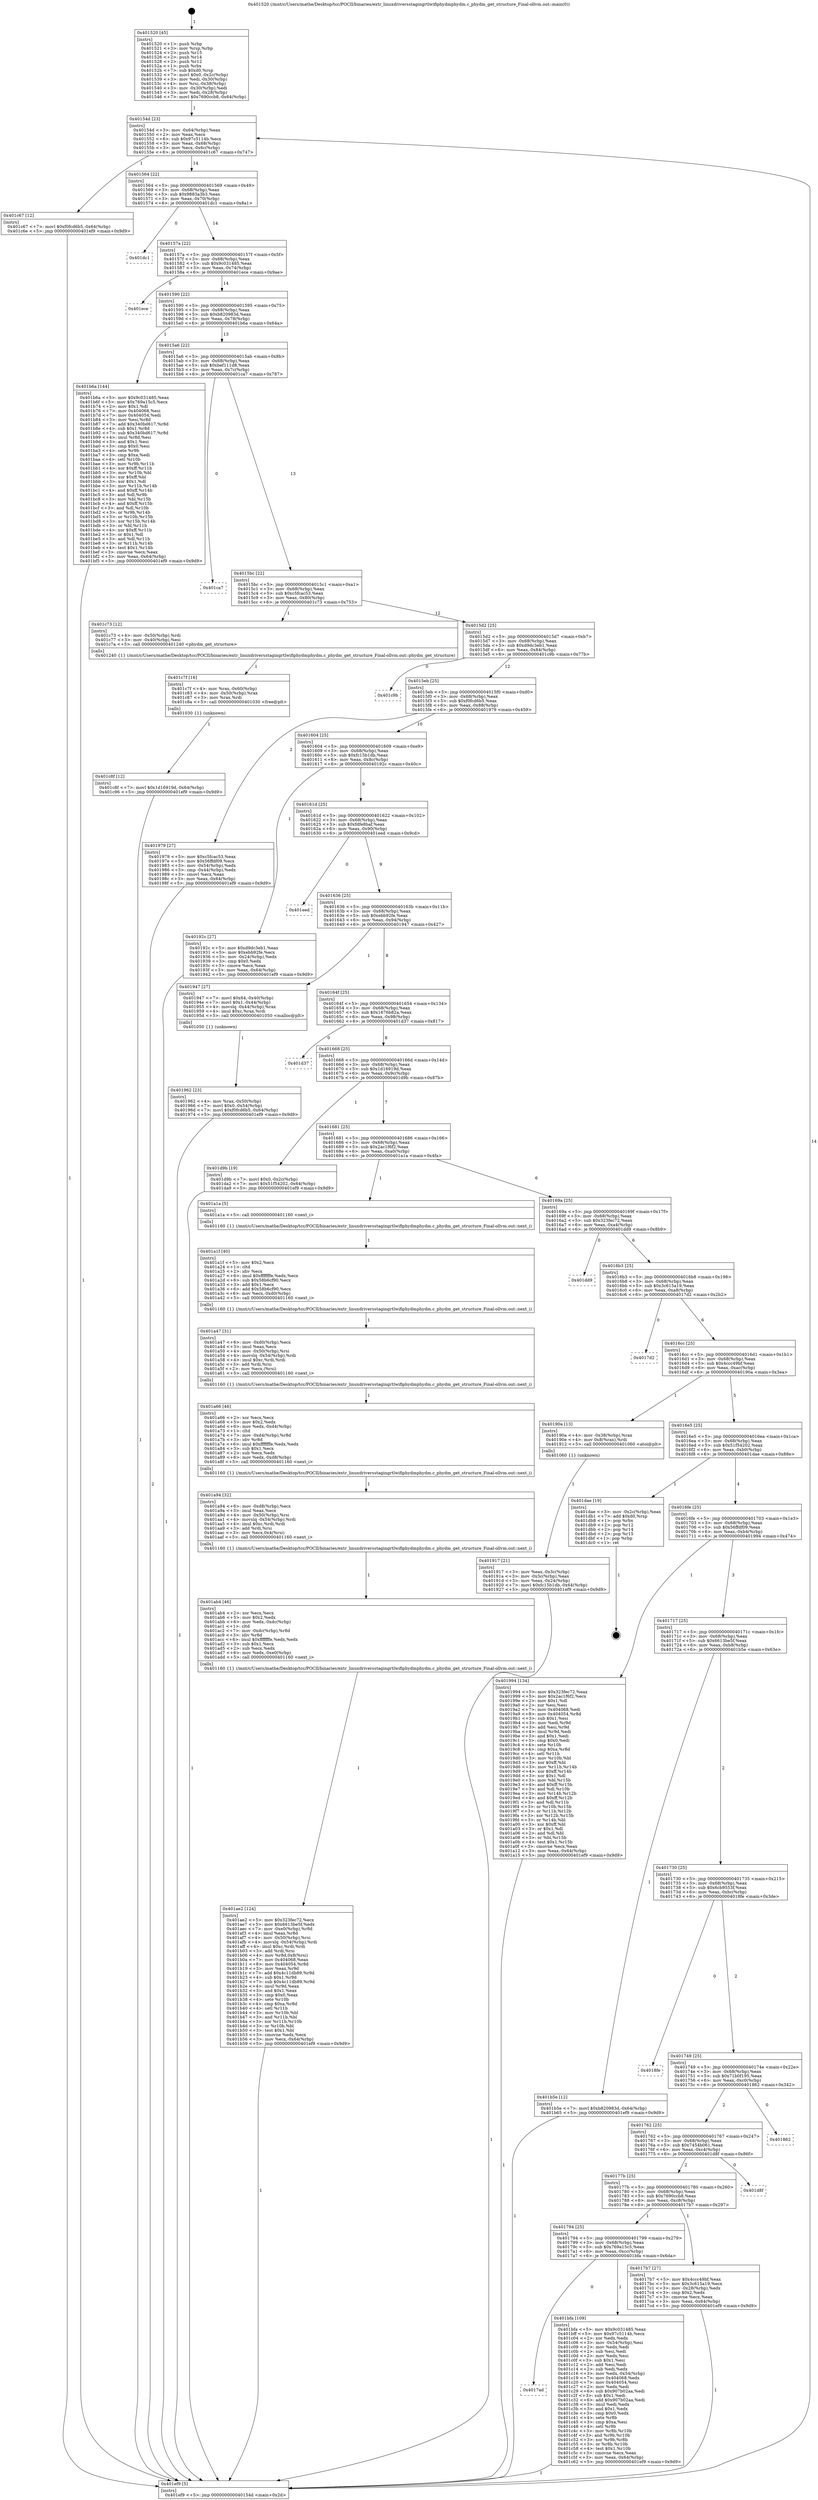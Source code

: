 digraph "0x401520" {
  label = "0x401520 (/mnt/c/Users/mathe/Desktop/tcc/POCII/binaries/extr_linuxdriversstagingrtlwifiphydmphydm.c_phydm_get_structure_Final-ollvm.out::main(0))"
  labelloc = "t"
  node[shape=record]

  Entry [label="",width=0.3,height=0.3,shape=circle,fillcolor=black,style=filled]
  "0x40154d" [label="{
     0x40154d [23]\l
     | [instrs]\l
     &nbsp;&nbsp;0x40154d \<+3\>: mov -0x64(%rbp),%eax\l
     &nbsp;&nbsp;0x401550 \<+2\>: mov %eax,%ecx\l
     &nbsp;&nbsp;0x401552 \<+6\>: sub $0x97c5114b,%ecx\l
     &nbsp;&nbsp;0x401558 \<+3\>: mov %eax,-0x68(%rbp)\l
     &nbsp;&nbsp;0x40155b \<+3\>: mov %ecx,-0x6c(%rbp)\l
     &nbsp;&nbsp;0x40155e \<+6\>: je 0000000000401c67 \<main+0x747\>\l
  }"]
  "0x401c67" [label="{
     0x401c67 [12]\l
     | [instrs]\l
     &nbsp;&nbsp;0x401c67 \<+7\>: movl $0xf0fcd6b5,-0x64(%rbp)\l
     &nbsp;&nbsp;0x401c6e \<+5\>: jmp 0000000000401ef9 \<main+0x9d9\>\l
  }"]
  "0x401564" [label="{
     0x401564 [22]\l
     | [instrs]\l
     &nbsp;&nbsp;0x401564 \<+5\>: jmp 0000000000401569 \<main+0x49\>\l
     &nbsp;&nbsp;0x401569 \<+3\>: mov -0x68(%rbp),%eax\l
     &nbsp;&nbsp;0x40156c \<+5\>: sub $0x9883a3b3,%eax\l
     &nbsp;&nbsp;0x401571 \<+3\>: mov %eax,-0x70(%rbp)\l
     &nbsp;&nbsp;0x401574 \<+6\>: je 0000000000401dc1 \<main+0x8a1\>\l
  }"]
  Exit [label="",width=0.3,height=0.3,shape=circle,fillcolor=black,style=filled,peripheries=2]
  "0x401dc1" [label="{
     0x401dc1\l
  }", style=dashed]
  "0x40157a" [label="{
     0x40157a [22]\l
     | [instrs]\l
     &nbsp;&nbsp;0x40157a \<+5\>: jmp 000000000040157f \<main+0x5f\>\l
     &nbsp;&nbsp;0x40157f \<+3\>: mov -0x68(%rbp),%eax\l
     &nbsp;&nbsp;0x401582 \<+5\>: sub $0x9c031485,%eax\l
     &nbsp;&nbsp;0x401587 \<+3\>: mov %eax,-0x74(%rbp)\l
     &nbsp;&nbsp;0x40158a \<+6\>: je 0000000000401ece \<main+0x9ae\>\l
  }"]
  "0x401c8f" [label="{
     0x401c8f [12]\l
     | [instrs]\l
     &nbsp;&nbsp;0x401c8f \<+7\>: movl $0x1d16919d,-0x64(%rbp)\l
     &nbsp;&nbsp;0x401c96 \<+5\>: jmp 0000000000401ef9 \<main+0x9d9\>\l
  }"]
  "0x401ece" [label="{
     0x401ece\l
  }", style=dashed]
  "0x401590" [label="{
     0x401590 [22]\l
     | [instrs]\l
     &nbsp;&nbsp;0x401590 \<+5\>: jmp 0000000000401595 \<main+0x75\>\l
     &nbsp;&nbsp;0x401595 \<+3\>: mov -0x68(%rbp),%eax\l
     &nbsp;&nbsp;0x401598 \<+5\>: sub $0xb820983d,%eax\l
     &nbsp;&nbsp;0x40159d \<+3\>: mov %eax,-0x78(%rbp)\l
     &nbsp;&nbsp;0x4015a0 \<+6\>: je 0000000000401b6a \<main+0x64a\>\l
  }"]
  "0x401c7f" [label="{
     0x401c7f [16]\l
     | [instrs]\l
     &nbsp;&nbsp;0x401c7f \<+4\>: mov %rax,-0x60(%rbp)\l
     &nbsp;&nbsp;0x401c83 \<+4\>: mov -0x50(%rbp),%rax\l
     &nbsp;&nbsp;0x401c87 \<+3\>: mov %rax,%rdi\l
     &nbsp;&nbsp;0x401c8a \<+5\>: call 0000000000401030 \<free@plt\>\l
     | [calls]\l
     &nbsp;&nbsp;0x401030 \{1\} (unknown)\l
  }"]
  "0x401b6a" [label="{
     0x401b6a [144]\l
     | [instrs]\l
     &nbsp;&nbsp;0x401b6a \<+5\>: mov $0x9c031485,%eax\l
     &nbsp;&nbsp;0x401b6f \<+5\>: mov $0x769a15c5,%ecx\l
     &nbsp;&nbsp;0x401b74 \<+2\>: mov $0x1,%dl\l
     &nbsp;&nbsp;0x401b76 \<+7\>: mov 0x404068,%esi\l
     &nbsp;&nbsp;0x401b7d \<+7\>: mov 0x404054,%edi\l
     &nbsp;&nbsp;0x401b84 \<+3\>: mov %esi,%r8d\l
     &nbsp;&nbsp;0x401b87 \<+7\>: add $0x340bd617,%r8d\l
     &nbsp;&nbsp;0x401b8e \<+4\>: sub $0x1,%r8d\l
     &nbsp;&nbsp;0x401b92 \<+7\>: sub $0x340bd617,%r8d\l
     &nbsp;&nbsp;0x401b99 \<+4\>: imul %r8d,%esi\l
     &nbsp;&nbsp;0x401b9d \<+3\>: and $0x1,%esi\l
     &nbsp;&nbsp;0x401ba0 \<+3\>: cmp $0x0,%esi\l
     &nbsp;&nbsp;0x401ba3 \<+4\>: sete %r9b\l
     &nbsp;&nbsp;0x401ba7 \<+3\>: cmp $0xa,%edi\l
     &nbsp;&nbsp;0x401baa \<+4\>: setl %r10b\l
     &nbsp;&nbsp;0x401bae \<+3\>: mov %r9b,%r11b\l
     &nbsp;&nbsp;0x401bb1 \<+4\>: xor $0xff,%r11b\l
     &nbsp;&nbsp;0x401bb5 \<+3\>: mov %r10b,%bl\l
     &nbsp;&nbsp;0x401bb8 \<+3\>: xor $0xff,%bl\l
     &nbsp;&nbsp;0x401bbb \<+3\>: xor $0x1,%dl\l
     &nbsp;&nbsp;0x401bbe \<+3\>: mov %r11b,%r14b\l
     &nbsp;&nbsp;0x401bc1 \<+4\>: and $0xff,%r14b\l
     &nbsp;&nbsp;0x401bc5 \<+3\>: and %dl,%r9b\l
     &nbsp;&nbsp;0x401bc8 \<+3\>: mov %bl,%r15b\l
     &nbsp;&nbsp;0x401bcb \<+4\>: and $0xff,%r15b\l
     &nbsp;&nbsp;0x401bcf \<+3\>: and %dl,%r10b\l
     &nbsp;&nbsp;0x401bd2 \<+3\>: or %r9b,%r14b\l
     &nbsp;&nbsp;0x401bd5 \<+3\>: or %r10b,%r15b\l
     &nbsp;&nbsp;0x401bd8 \<+3\>: xor %r15b,%r14b\l
     &nbsp;&nbsp;0x401bdb \<+3\>: or %bl,%r11b\l
     &nbsp;&nbsp;0x401bde \<+4\>: xor $0xff,%r11b\l
     &nbsp;&nbsp;0x401be2 \<+3\>: or $0x1,%dl\l
     &nbsp;&nbsp;0x401be5 \<+3\>: and %dl,%r11b\l
     &nbsp;&nbsp;0x401be8 \<+3\>: or %r11b,%r14b\l
     &nbsp;&nbsp;0x401beb \<+4\>: test $0x1,%r14b\l
     &nbsp;&nbsp;0x401bef \<+3\>: cmovne %ecx,%eax\l
     &nbsp;&nbsp;0x401bf2 \<+3\>: mov %eax,-0x64(%rbp)\l
     &nbsp;&nbsp;0x401bf5 \<+5\>: jmp 0000000000401ef9 \<main+0x9d9\>\l
  }"]
  "0x4015a6" [label="{
     0x4015a6 [22]\l
     | [instrs]\l
     &nbsp;&nbsp;0x4015a6 \<+5\>: jmp 00000000004015ab \<main+0x8b\>\l
     &nbsp;&nbsp;0x4015ab \<+3\>: mov -0x68(%rbp),%eax\l
     &nbsp;&nbsp;0x4015ae \<+5\>: sub $0xbef111d8,%eax\l
     &nbsp;&nbsp;0x4015b3 \<+3\>: mov %eax,-0x7c(%rbp)\l
     &nbsp;&nbsp;0x4015b6 \<+6\>: je 0000000000401ca7 \<main+0x787\>\l
  }"]
  "0x4017ad" [label="{
     0x4017ad\l
  }", style=dashed]
  "0x401ca7" [label="{
     0x401ca7\l
  }", style=dashed]
  "0x4015bc" [label="{
     0x4015bc [22]\l
     | [instrs]\l
     &nbsp;&nbsp;0x4015bc \<+5\>: jmp 00000000004015c1 \<main+0xa1\>\l
     &nbsp;&nbsp;0x4015c1 \<+3\>: mov -0x68(%rbp),%eax\l
     &nbsp;&nbsp;0x4015c4 \<+5\>: sub $0xc5fcac53,%eax\l
     &nbsp;&nbsp;0x4015c9 \<+3\>: mov %eax,-0x80(%rbp)\l
     &nbsp;&nbsp;0x4015cc \<+6\>: je 0000000000401c73 \<main+0x753\>\l
  }"]
  "0x401bfa" [label="{
     0x401bfa [109]\l
     | [instrs]\l
     &nbsp;&nbsp;0x401bfa \<+5\>: mov $0x9c031485,%eax\l
     &nbsp;&nbsp;0x401bff \<+5\>: mov $0x97c5114b,%ecx\l
     &nbsp;&nbsp;0x401c04 \<+2\>: xor %edx,%edx\l
     &nbsp;&nbsp;0x401c06 \<+3\>: mov -0x54(%rbp),%esi\l
     &nbsp;&nbsp;0x401c09 \<+2\>: mov %edx,%edi\l
     &nbsp;&nbsp;0x401c0b \<+2\>: sub %esi,%edi\l
     &nbsp;&nbsp;0x401c0d \<+2\>: mov %edx,%esi\l
     &nbsp;&nbsp;0x401c0f \<+3\>: sub $0x1,%esi\l
     &nbsp;&nbsp;0x401c12 \<+2\>: add %esi,%edi\l
     &nbsp;&nbsp;0x401c14 \<+2\>: sub %edi,%edx\l
     &nbsp;&nbsp;0x401c16 \<+3\>: mov %edx,-0x54(%rbp)\l
     &nbsp;&nbsp;0x401c19 \<+7\>: mov 0x404068,%edx\l
     &nbsp;&nbsp;0x401c20 \<+7\>: mov 0x404054,%esi\l
     &nbsp;&nbsp;0x401c27 \<+2\>: mov %edx,%edi\l
     &nbsp;&nbsp;0x401c29 \<+6\>: sub $0x907b02aa,%edi\l
     &nbsp;&nbsp;0x401c2f \<+3\>: sub $0x1,%edi\l
     &nbsp;&nbsp;0x401c32 \<+6\>: add $0x907b02aa,%edi\l
     &nbsp;&nbsp;0x401c38 \<+3\>: imul %edi,%edx\l
     &nbsp;&nbsp;0x401c3b \<+3\>: and $0x1,%edx\l
     &nbsp;&nbsp;0x401c3e \<+3\>: cmp $0x0,%edx\l
     &nbsp;&nbsp;0x401c41 \<+4\>: sete %r8b\l
     &nbsp;&nbsp;0x401c45 \<+3\>: cmp $0xa,%esi\l
     &nbsp;&nbsp;0x401c48 \<+4\>: setl %r9b\l
     &nbsp;&nbsp;0x401c4c \<+3\>: mov %r8b,%r10b\l
     &nbsp;&nbsp;0x401c4f \<+3\>: and %r9b,%r10b\l
     &nbsp;&nbsp;0x401c52 \<+3\>: xor %r9b,%r8b\l
     &nbsp;&nbsp;0x401c55 \<+3\>: or %r8b,%r10b\l
     &nbsp;&nbsp;0x401c58 \<+4\>: test $0x1,%r10b\l
     &nbsp;&nbsp;0x401c5c \<+3\>: cmovne %ecx,%eax\l
     &nbsp;&nbsp;0x401c5f \<+3\>: mov %eax,-0x64(%rbp)\l
     &nbsp;&nbsp;0x401c62 \<+5\>: jmp 0000000000401ef9 \<main+0x9d9\>\l
  }"]
  "0x401c73" [label="{
     0x401c73 [12]\l
     | [instrs]\l
     &nbsp;&nbsp;0x401c73 \<+4\>: mov -0x50(%rbp),%rdi\l
     &nbsp;&nbsp;0x401c77 \<+3\>: mov -0x40(%rbp),%esi\l
     &nbsp;&nbsp;0x401c7a \<+5\>: call 0000000000401240 \<phydm_get_structure\>\l
     | [calls]\l
     &nbsp;&nbsp;0x401240 \{1\} (/mnt/c/Users/mathe/Desktop/tcc/POCII/binaries/extr_linuxdriversstagingrtlwifiphydmphydm.c_phydm_get_structure_Final-ollvm.out::phydm_get_structure)\l
  }"]
  "0x4015d2" [label="{
     0x4015d2 [25]\l
     | [instrs]\l
     &nbsp;&nbsp;0x4015d2 \<+5\>: jmp 00000000004015d7 \<main+0xb7\>\l
     &nbsp;&nbsp;0x4015d7 \<+3\>: mov -0x68(%rbp),%eax\l
     &nbsp;&nbsp;0x4015da \<+5\>: sub $0xd9dc3eb1,%eax\l
     &nbsp;&nbsp;0x4015df \<+6\>: mov %eax,-0x84(%rbp)\l
     &nbsp;&nbsp;0x4015e5 \<+6\>: je 0000000000401c9b \<main+0x77b\>\l
  }"]
  "0x401ae2" [label="{
     0x401ae2 [124]\l
     | [instrs]\l
     &nbsp;&nbsp;0x401ae2 \<+5\>: mov $0x323fec72,%ecx\l
     &nbsp;&nbsp;0x401ae7 \<+5\>: mov $0x6613be5f,%edx\l
     &nbsp;&nbsp;0x401aec \<+7\>: mov -0xe0(%rbp),%r8d\l
     &nbsp;&nbsp;0x401af3 \<+4\>: imul %eax,%r8d\l
     &nbsp;&nbsp;0x401af7 \<+4\>: mov -0x50(%rbp),%rsi\l
     &nbsp;&nbsp;0x401afb \<+4\>: movslq -0x54(%rbp),%rdi\l
     &nbsp;&nbsp;0x401aff \<+4\>: imul $0xc,%rdi,%rdi\l
     &nbsp;&nbsp;0x401b03 \<+3\>: add %rdi,%rsi\l
     &nbsp;&nbsp;0x401b06 \<+4\>: mov %r8d,0x8(%rsi)\l
     &nbsp;&nbsp;0x401b0a \<+7\>: mov 0x404068,%eax\l
     &nbsp;&nbsp;0x401b11 \<+8\>: mov 0x404054,%r8d\l
     &nbsp;&nbsp;0x401b19 \<+3\>: mov %eax,%r9d\l
     &nbsp;&nbsp;0x401b1c \<+7\>: add $0x4c11db89,%r9d\l
     &nbsp;&nbsp;0x401b23 \<+4\>: sub $0x1,%r9d\l
     &nbsp;&nbsp;0x401b27 \<+7\>: sub $0x4c11db89,%r9d\l
     &nbsp;&nbsp;0x401b2e \<+4\>: imul %r9d,%eax\l
     &nbsp;&nbsp;0x401b32 \<+3\>: and $0x1,%eax\l
     &nbsp;&nbsp;0x401b35 \<+3\>: cmp $0x0,%eax\l
     &nbsp;&nbsp;0x401b38 \<+4\>: sete %r10b\l
     &nbsp;&nbsp;0x401b3c \<+4\>: cmp $0xa,%r8d\l
     &nbsp;&nbsp;0x401b40 \<+4\>: setl %r11b\l
     &nbsp;&nbsp;0x401b44 \<+3\>: mov %r10b,%bl\l
     &nbsp;&nbsp;0x401b47 \<+3\>: and %r11b,%bl\l
     &nbsp;&nbsp;0x401b4a \<+3\>: xor %r11b,%r10b\l
     &nbsp;&nbsp;0x401b4d \<+3\>: or %r10b,%bl\l
     &nbsp;&nbsp;0x401b50 \<+3\>: test $0x1,%bl\l
     &nbsp;&nbsp;0x401b53 \<+3\>: cmovne %edx,%ecx\l
     &nbsp;&nbsp;0x401b56 \<+3\>: mov %ecx,-0x64(%rbp)\l
     &nbsp;&nbsp;0x401b59 \<+5\>: jmp 0000000000401ef9 \<main+0x9d9\>\l
  }"]
  "0x401c9b" [label="{
     0x401c9b\l
  }", style=dashed]
  "0x4015eb" [label="{
     0x4015eb [25]\l
     | [instrs]\l
     &nbsp;&nbsp;0x4015eb \<+5\>: jmp 00000000004015f0 \<main+0xd0\>\l
     &nbsp;&nbsp;0x4015f0 \<+3\>: mov -0x68(%rbp),%eax\l
     &nbsp;&nbsp;0x4015f3 \<+5\>: sub $0xf0fcd6b5,%eax\l
     &nbsp;&nbsp;0x4015f8 \<+6\>: mov %eax,-0x88(%rbp)\l
     &nbsp;&nbsp;0x4015fe \<+6\>: je 0000000000401979 \<main+0x459\>\l
  }"]
  "0x401ab4" [label="{
     0x401ab4 [46]\l
     | [instrs]\l
     &nbsp;&nbsp;0x401ab4 \<+2\>: xor %ecx,%ecx\l
     &nbsp;&nbsp;0x401ab6 \<+5\>: mov $0x2,%edx\l
     &nbsp;&nbsp;0x401abb \<+6\>: mov %edx,-0xdc(%rbp)\l
     &nbsp;&nbsp;0x401ac1 \<+1\>: cltd\l
     &nbsp;&nbsp;0x401ac2 \<+7\>: mov -0xdc(%rbp),%r8d\l
     &nbsp;&nbsp;0x401ac9 \<+3\>: idiv %r8d\l
     &nbsp;&nbsp;0x401acc \<+6\>: imul $0xfffffffe,%edx,%edx\l
     &nbsp;&nbsp;0x401ad2 \<+3\>: sub $0x1,%ecx\l
     &nbsp;&nbsp;0x401ad5 \<+2\>: sub %ecx,%edx\l
     &nbsp;&nbsp;0x401ad7 \<+6\>: mov %edx,-0xe0(%rbp)\l
     &nbsp;&nbsp;0x401add \<+5\>: call 0000000000401160 \<next_i\>\l
     | [calls]\l
     &nbsp;&nbsp;0x401160 \{1\} (/mnt/c/Users/mathe/Desktop/tcc/POCII/binaries/extr_linuxdriversstagingrtlwifiphydmphydm.c_phydm_get_structure_Final-ollvm.out::next_i)\l
  }"]
  "0x401979" [label="{
     0x401979 [27]\l
     | [instrs]\l
     &nbsp;&nbsp;0x401979 \<+5\>: mov $0xc5fcac53,%eax\l
     &nbsp;&nbsp;0x40197e \<+5\>: mov $0x56ffdf09,%ecx\l
     &nbsp;&nbsp;0x401983 \<+3\>: mov -0x54(%rbp),%edx\l
     &nbsp;&nbsp;0x401986 \<+3\>: cmp -0x44(%rbp),%edx\l
     &nbsp;&nbsp;0x401989 \<+3\>: cmovl %ecx,%eax\l
     &nbsp;&nbsp;0x40198c \<+3\>: mov %eax,-0x64(%rbp)\l
     &nbsp;&nbsp;0x40198f \<+5\>: jmp 0000000000401ef9 \<main+0x9d9\>\l
  }"]
  "0x401604" [label="{
     0x401604 [25]\l
     | [instrs]\l
     &nbsp;&nbsp;0x401604 \<+5\>: jmp 0000000000401609 \<main+0xe9\>\l
     &nbsp;&nbsp;0x401609 \<+3\>: mov -0x68(%rbp),%eax\l
     &nbsp;&nbsp;0x40160c \<+5\>: sub $0xfc15b1db,%eax\l
     &nbsp;&nbsp;0x401611 \<+6\>: mov %eax,-0x8c(%rbp)\l
     &nbsp;&nbsp;0x401617 \<+6\>: je 000000000040192c \<main+0x40c\>\l
  }"]
  "0x401a94" [label="{
     0x401a94 [32]\l
     | [instrs]\l
     &nbsp;&nbsp;0x401a94 \<+6\>: mov -0xd8(%rbp),%ecx\l
     &nbsp;&nbsp;0x401a9a \<+3\>: imul %eax,%ecx\l
     &nbsp;&nbsp;0x401a9d \<+4\>: mov -0x50(%rbp),%rsi\l
     &nbsp;&nbsp;0x401aa1 \<+4\>: movslq -0x54(%rbp),%rdi\l
     &nbsp;&nbsp;0x401aa5 \<+4\>: imul $0xc,%rdi,%rdi\l
     &nbsp;&nbsp;0x401aa9 \<+3\>: add %rdi,%rsi\l
     &nbsp;&nbsp;0x401aac \<+3\>: mov %ecx,0x4(%rsi)\l
     &nbsp;&nbsp;0x401aaf \<+5\>: call 0000000000401160 \<next_i\>\l
     | [calls]\l
     &nbsp;&nbsp;0x401160 \{1\} (/mnt/c/Users/mathe/Desktop/tcc/POCII/binaries/extr_linuxdriversstagingrtlwifiphydmphydm.c_phydm_get_structure_Final-ollvm.out::next_i)\l
  }"]
  "0x40192c" [label="{
     0x40192c [27]\l
     | [instrs]\l
     &nbsp;&nbsp;0x40192c \<+5\>: mov $0xd9dc3eb1,%eax\l
     &nbsp;&nbsp;0x401931 \<+5\>: mov $0xebb92fe,%ecx\l
     &nbsp;&nbsp;0x401936 \<+3\>: mov -0x24(%rbp),%edx\l
     &nbsp;&nbsp;0x401939 \<+3\>: cmp $0x0,%edx\l
     &nbsp;&nbsp;0x40193c \<+3\>: cmove %ecx,%eax\l
     &nbsp;&nbsp;0x40193f \<+3\>: mov %eax,-0x64(%rbp)\l
     &nbsp;&nbsp;0x401942 \<+5\>: jmp 0000000000401ef9 \<main+0x9d9\>\l
  }"]
  "0x40161d" [label="{
     0x40161d [25]\l
     | [instrs]\l
     &nbsp;&nbsp;0x40161d \<+5\>: jmp 0000000000401622 \<main+0x102\>\l
     &nbsp;&nbsp;0x401622 \<+3\>: mov -0x68(%rbp),%eax\l
     &nbsp;&nbsp;0x401625 \<+5\>: sub $0xfdfe8baf,%eax\l
     &nbsp;&nbsp;0x40162a \<+6\>: mov %eax,-0x90(%rbp)\l
     &nbsp;&nbsp;0x401630 \<+6\>: je 0000000000401eed \<main+0x9cd\>\l
  }"]
  "0x401a66" [label="{
     0x401a66 [46]\l
     | [instrs]\l
     &nbsp;&nbsp;0x401a66 \<+2\>: xor %ecx,%ecx\l
     &nbsp;&nbsp;0x401a68 \<+5\>: mov $0x2,%edx\l
     &nbsp;&nbsp;0x401a6d \<+6\>: mov %edx,-0xd4(%rbp)\l
     &nbsp;&nbsp;0x401a73 \<+1\>: cltd\l
     &nbsp;&nbsp;0x401a74 \<+7\>: mov -0xd4(%rbp),%r8d\l
     &nbsp;&nbsp;0x401a7b \<+3\>: idiv %r8d\l
     &nbsp;&nbsp;0x401a7e \<+6\>: imul $0xfffffffe,%edx,%edx\l
     &nbsp;&nbsp;0x401a84 \<+3\>: sub $0x1,%ecx\l
     &nbsp;&nbsp;0x401a87 \<+2\>: sub %ecx,%edx\l
     &nbsp;&nbsp;0x401a89 \<+6\>: mov %edx,-0xd8(%rbp)\l
     &nbsp;&nbsp;0x401a8f \<+5\>: call 0000000000401160 \<next_i\>\l
     | [calls]\l
     &nbsp;&nbsp;0x401160 \{1\} (/mnt/c/Users/mathe/Desktop/tcc/POCII/binaries/extr_linuxdriversstagingrtlwifiphydmphydm.c_phydm_get_structure_Final-ollvm.out::next_i)\l
  }"]
  "0x401eed" [label="{
     0x401eed\l
  }", style=dashed]
  "0x401636" [label="{
     0x401636 [25]\l
     | [instrs]\l
     &nbsp;&nbsp;0x401636 \<+5\>: jmp 000000000040163b \<main+0x11b\>\l
     &nbsp;&nbsp;0x40163b \<+3\>: mov -0x68(%rbp),%eax\l
     &nbsp;&nbsp;0x40163e \<+5\>: sub $0xebb92fe,%eax\l
     &nbsp;&nbsp;0x401643 \<+6\>: mov %eax,-0x94(%rbp)\l
     &nbsp;&nbsp;0x401649 \<+6\>: je 0000000000401947 \<main+0x427\>\l
  }"]
  "0x401a47" [label="{
     0x401a47 [31]\l
     | [instrs]\l
     &nbsp;&nbsp;0x401a47 \<+6\>: mov -0xd0(%rbp),%ecx\l
     &nbsp;&nbsp;0x401a4d \<+3\>: imul %eax,%ecx\l
     &nbsp;&nbsp;0x401a50 \<+4\>: mov -0x50(%rbp),%rsi\l
     &nbsp;&nbsp;0x401a54 \<+4\>: movslq -0x54(%rbp),%rdi\l
     &nbsp;&nbsp;0x401a58 \<+4\>: imul $0xc,%rdi,%rdi\l
     &nbsp;&nbsp;0x401a5c \<+3\>: add %rdi,%rsi\l
     &nbsp;&nbsp;0x401a5f \<+2\>: mov %ecx,(%rsi)\l
     &nbsp;&nbsp;0x401a61 \<+5\>: call 0000000000401160 \<next_i\>\l
     | [calls]\l
     &nbsp;&nbsp;0x401160 \{1\} (/mnt/c/Users/mathe/Desktop/tcc/POCII/binaries/extr_linuxdriversstagingrtlwifiphydmphydm.c_phydm_get_structure_Final-ollvm.out::next_i)\l
  }"]
  "0x401947" [label="{
     0x401947 [27]\l
     | [instrs]\l
     &nbsp;&nbsp;0x401947 \<+7\>: movl $0x64,-0x40(%rbp)\l
     &nbsp;&nbsp;0x40194e \<+7\>: movl $0x1,-0x44(%rbp)\l
     &nbsp;&nbsp;0x401955 \<+4\>: movslq -0x44(%rbp),%rax\l
     &nbsp;&nbsp;0x401959 \<+4\>: imul $0xc,%rax,%rdi\l
     &nbsp;&nbsp;0x40195d \<+5\>: call 0000000000401050 \<malloc@plt\>\l
     | [calls]\l
     &nbsp;&nbsp;0x401050 \{1\} (unknown)\l
  }"]
  "0x40164f" [label="{
     0x40164f [25]\l
     | [instrs]\l
     &nbsp;&nbsp;0x40164f \<+5\>: jmp 0000000000401654 \<main+0x134\>\l
     &nbsp;&nbsp;0x401654 \<+3\>: mov -0x68(%rbp),%eax\l
     &nbsp;&nbsp;0x401657 \<+5\>: sub $0x1676b82a,%eax\l
     &nbsp;&nbsp;0x40165c \<+6\>: mov %eax,-0x98(%rbp)\l
     &nbsp;&nbsp;0x401662 \<+6\>: je 0000000000401d37 \<main+0x817\>\l
  }"]
  "0x401a1f" [label="{
     0x401a1f [40]\l
     | [instrs]\l
     &nbsp;&nbsp;0x401a1f \<+5\>: mov $0x2,%ecx\l
     &nbsp;&nbsp;0x401a24 \<+1\>: cltd\l
     &nbsp;&nbsp;0x401a25 \<+2\>: idiv %ecx\l
     &nbsp;&nbsp;0x401a27 \<+6\>: imul $0xfffffffe,%edx,%ecx\l
     &nbsp;&nbsp;0x401a2d \<+6\>: sub $0x58b6cf90,%ecx\l
     &nbsp;&nbsp;0x401a33 \<+3\>: add $0x1,%ecx\l
     &nbsp;&nbsp;0x401a36 \<+6\>: add $0x58b6cf90,%ecx\l
     &nbsp;&nbsp;0x401a3c \<+6\>: mov %ecx,-0xd0(%rbp)\l
     &nbsp;&nbsp;0x401a42 \<+5\>: call 0000000000401160 \<next_i\>\l
     | [calls]\l
     &nbsp;&nbsp;0x401160 \{1\} (/mnt/c/Users/mathe/Desktop/tcc/POCII/binaries/extr_linuxdriversstagingrtlwifiphydmphydm.c_phydm_get_structure_Final-ollvm.out::next_i)\l
  }"]
  "0x401d37" [label="{
     0x401d37\l
  }", style=dashed]
  "0x401668" [label="{
     0x401668 [25]\l
     | [instrs]\l
     &nbsp;&nbsp;0x401668 \<+5\>: jmp 000000000040166d \<main+0x14d\>\l
     &nbsp;&nbsp;0x40166d \<+3\>: mov -0x68(%rbp),%eax\l
     &nbsp;&nbsp;0x401670 \<+5\>: sub $0x1d16919d,%eax\l
     &nbsp;&nbsp;0x401675 \<+6\>: mov %eax,-0x9c(%rbp)\l
     &nbsp;&nbsp;0x40167b \<+6\>: je 0000000000401d9b \<main+0x87b\>\l
  }"]
  "0x401962" [label="{
     0x401962 [23]\l
     | [instrs]\l
     &nbsp;&nbsp;0x401962 \<+4\>: mov %rax,-0x50(%rbp)\l
     &nbsp;&nbsp;0x401966 \<+7\>: movl $0x0,-0x54(%rbp)\l
     &nbsp;&nbsp;0x40196d \<+7\>: movl $0xf0fcd6b5,-0x64(%rbp)\l
     &nbsp;&nbsp;0x401974 \<+5\>: jmp 0000000000401ef9 \<main+0x9d9\>\l
  }"]
  "0x401d9b" [label="{
     0x401d9b [19]\l
     | [instrs]\l
     &nbsp;&nbsp;0x401d9b \<+7\>: movl $0x0,-0x2c(%rbp)\l
     &nbsp;&nbsp;0x401da2 \<+7\>: movl $0x51f54202,-0x64(%rbp)\l
     &nbsp;&nbsp;0x401da9 \<+5\>: jmp 0000000000401ef9 \<main+0x9d9\>\l
  }"]
  "0x401681" [label="{
     0x401681 [25]\l
     | [instrs]\l
     &nbsp;&nbsp;0x401681 \<+5\>: jmp 0000000000401686 \<main+0x166\>\l
     &nbsp;&nbsp;0x401686 \<+3\>: mov -0x68(%rbp),%eax\l
     &nbsp;&nbsp;0x401689 \<+5\>: sub $0x2ac1f6f2,%eax\l
     &nbsp;&nbsp;0x40168e \<+6\>: mov %eax,-0xa0(%rbp)\l
     &nbsp;&nbsp;0x401694 \<+6\>: je 0000000000401a1a \<main+0x4fa\>\l
  }"]
  "0x401917" [label="{
     0x401917 [21]\l
     | [instrs]\l
     &nbsp;&nbsp;0x401917 \<+3\>: mov %eax,-0x3c(%rbp)\l
     &nbsp;&nbsp;0x40191a \<+3\>: mov -0x3c(%rbp),%eax\l
     &nbsp;&nbsp;0x40191d \<+3\>: mov %eax,-0x24(%rbp)\l
     &nbsp;&nbsp;0x401920 \<+7\>: movl $0xfc15b1db,-0x64(%rbp)\l
     &nbsp;&nbsp;0x401927 \<+5\>: jmp 0000000000401ef9 \<main+0x9d9\>\l
  }"]
  "0x401a1a" [label="{
     0x401a1a [5]\l
     | [instrs]\l
     &nbsp;&nbsp;0x401a1a \<+5\>: call 0000000000401160 \<next_i\>\l
     | [calls]\l
     &nbsp;&nbsp;0x401160 \{1\} (/mnt/c/Users/mathe/Desktop/tcc/POCII/binaries/extr_linuxdriversstagingrtlwifiphydmphydm.c_phydm_get_structure_Final-ollvm.out::next_i)\l
  }"]
  "0x40169a" [label="{
     0x40169a [25]\l
     | [instrs]\l
     &nbsp;&nbsp;0x40169a \<+5\>: jmp 000000000040169f \<main+0x17f\>\l
     &nbsp;&nbsp;0x40169f \<+3\>: mov -0x68(%rbp),%eax\l
     &nbsp;&nbsp;0x4016a2 \<+5\>: sub $0x323fec72,%eax\l
     &nbsp;&nbsp;0x4016a7 \<+6\>: mov %eax,-0xa4(%rbp)\l
     &nbsp;&nbsp;0x4016ad \<+6\>: je 0000000000401dd9 \<main+0x8b9\>\l
  }"]
  "0x401520" [label="{
     0x401520 [45]\l
     | [instrs]\l
     &nbsp;&nbsp;0x401520 \<+1\>: push %rbp\l
     &nbsp;&nbsp;0x401521 \<+3\>: mov %rsp,%rbp\l
     &nbsp;&nbsp;0x401524 \<+2\>: push %r15\l
     &nbsp;&nbsp;0x401526 \<+2\>: push %r14\l
     &nbsp;&nbsp;0x401528 \<+2\>: push %r12\l
     &nbsp;&nbsp;0x40152a \<+1\>: push %rbx\l
     &nbsp;&nbsp;0x40152b \<+7\>: sub $0xd0,%rsp\l
     &nbsp;&nbsp;0x401532 \<+7\>: movl $0x0,-0x2c(%rbp)\l
     &nbsp;&nbsp;0x401539 \<+3\>: mov %edi,-0x30(%rbp)\l
     &nbsp;&nbsp;0x40153c \<+4\>: mov %rsi,-0x38(%rbp)\l
     &nbsp;&nbsp;0x401540 \<+3\>: mov -0x30(%rbp),%edi\l
     &nbsp;&nbsp;0x401543 \<+3\>: mov %edi,-0x28(%rbp)\l
     &nbsp;&nbsp;0x401546 \<+7\>: movl $0x7690ccb8,-0x64(%rbp)\l
  }"]
  "0x401dd9" [label="{
     0x401dd9\l
  }", style=dashed]
  "0x4016b3" [label="{
     0x4016b3 [25]\l
     | [instrs]\l
     &nbsp;&nbsp;0x4016b3 \<+5\>: jmp 00000000004016b8 \<main+0x198\>\l
     &nbsp;&nbsp;0x4016b8 \<+3\>: mov -0x68(%rbp),%eax\l
     &nbsp;&nbsp;0x4016bb \<+5\>: sub $0x3c615a19,%eax\l
     &nbsp;&nbsp;0x4016c0 \<+6\>: mov %eax,-0xa8(%rbp)\l
     &nbsp;&nbsp;0x4016c6 \<+6\>: je 00000000004017d2 \<main+0x2b2\>\l
  }"]
  "0x401ef9" [label="{
     0x401ef9 [5]\l
     | [instrs]\l
     &nbsp;&nbsp;0x401ef9 \<+5\>: jmp 000000000040154d \<main+0x2d\>\l
  }"]
  "0x4017d2" [label="{
     0x4017d2\l
  }", style=dashed]
  "0x4016cc" [label="{
     0x4016cc [25]\l
     | [instrs]\l
     &nbsp;&nbsp;0x4016cc \<+5\>: jmp 00000000004016d1 \<main+0x1b1\>\l
     &nbsp;&nbsp;0x4016d1 \<+3\>: mov -0x68(%rbp),%eax\l
     &nbsp;&nbsp;0x4016d4 \<+5\>: sub $0x4ccc49bf,%eax\l
     &nbsp;&nbsp;0x4016d9 \<+6\>: mov %eax,-0xac(%rbp)\l
     &nbsp;&nbsp;0x4016df \<+6\>: je 000000000040190a \<main+0x3ea\>\l
  }"]
  "0x401794" [label="{
     0x401794 [25]\l
     | [instrs]\l
     &nbsp;&nbsp;0x401794 \<+5\>: jmp 0000000000401799 \<main+0x279\>\l
     &nbsp;&nbsp;0x401799 \<+3\>: mov -0x68(%rbp),%eax\l
     &nbsp;&nbsp;0x40179c \<+5\>: sub $0x769a15c5,%eax\l
     &nbsp;&nbsp;0x4017a1 \<+6\>: mov %eax,-0xcc(%rbp)\l
     &nbsp;&nbsp;0x4017a7 \<+6\>: je 0000000000401bfa \<main+0x6da\>\l
  }"]
  "0x40190a" [label="{
     0x40190a [13]\l
     | [instrs]\l
     &nbsp;&nbsp;0x40190a \<+4\>: mov -0x38(%rbp),%rax\l
     &nbsp;&nbsp;0x40190e \<+4\>: mov 0x8(%rax),%rdi\l
     &nbsp;&nbsp;0x401912 \<+5\>: call 0000000000401060 \<atoi@plt\>\l
     | [calls]\l
     &nbsp;&nbsp;0x401060 \{1\} (unknown)\l
  }"]
  "0x4016e5" [label="{
     0x4016e5 [25]\l
     | [instrs]\l
     &nbsp;&nbsp;0x4016e5 \<+5\>: jmp 00000000004016ea \<main+0x1ca\>\l
     &nbsp;&nbsp;0x4016ea \<+3\>: mov -0x68(%rbp),%eax\l
     &nbsp;&nbsp;0x4016ed \<+5\>: sub $0x51f54202,%eax\l
     &nbsp;&nbsp;0x4016f2 \<+6\>: mov %eax,-0xb0(%rbp)\l
     &nbsp;&nbsp;0x4016f8 \<+6\>: je 0000000000401dae \<main+0x88e\>\l
  }"]
  "0x4017b7" [label="{
     0x4017b7 [27]\l
     | [instrs]\l
     &nbsp;&nbsp;0x4017b7 \<+5\>: mov $0x4ccc49bf,%eax\l
     &nbsp;&nbsp;0x4017bc \<+5\>: mov $0x3c615a19,%ecx\l
     &nbsp;&nbsp;0x4017c1 \<+3\>: mov -0x28(%rbp),%edx\l
     &nbsp;&nbsp;0x4017c4 \<+3\>: cmp $0x2,%edx\l
     &nbsp;&nbsp;0x4017c7 \<+3\>: cmovne %ecx,%eax\l
     &nbsp;&nbsp;0x4017ca \<+3\>: mov %eax,-0x64(%rbp)\l
     &nbsp;&nbsp;0x4017cd \<+5\>: jmp 0000000000401ef9 \<main+0x9d9\>\l
  }"]
  "0x401dae" [label="{
     0x401dae [19]\l
     | [instrs]\l
     &nbsp;&nbsp;0x401dae \<+3\>: mov -0x2c(%rbp),%eax\l
     &nbsp;&nbsp;0x401db1 \<+7\>: add $0xd0,%rsp\l
     &nbsp;&nbsp;0x401db8 \<+1\>: pop %rbx\l
     &nbsp;&nbsp;0x401db9 \<+2\>: pop %r12\l
     &nbsp;&nbsp;0x401dbb \<+2\>: pop %r14\l
     &nbsp;&nbsp;0x401dbd \<+2\>: pop %r15\l
     &nbsp;&nbsp;0x401dbf \<+1\>: pop %rbp\l
     &nbsp;&nbsp;0x401dc0 \<+1\>: ret\l
  }"]
  "0x4016fe" [label="{
     0x4016fe [25]\l
     | [instrs]\l
     &nbsp;&nbsp;0x4016fe \<+5\>: jmp 0000000000401703 \<main+0x1e3\>\l
     &nbsp;&nbsp;0x401703 \<+3\>: mov -0x68(%rbp),%eax\l
     &nbsp;&nbsp;0x401706 \<+5\>: sub $0x56ffdf09,%eax\l
     &nbsp;&nbsp;0x40170b \<+6\>: mov %eax,-0xb4(%rbp)\l
     &nbsp;&nbsp;0x401711 \<+6\>: je 0000000000401994 \<main+0x474\>\l
  }"]
  "0x40177b" [label="{
     0x40177b [25]\l
     | [instrs]\l
     &nbsp;&nbsp;0x40177b \<+5\>: jmp 0000000000401780 \<main+0x260\>\l
     &nbsp;&nbsp;0x401780 \<+3\>: mov -0x68(%rbp),%eax\l
     &nbsp;&nbsp;0x401783 \<+5\>: sub $0x7690ccb8,%eax\l
     &nbsp;&nbsp;0x401788 \<+6\>: mov %eax,-0xc8(%rbp)\l
     &nbsp;&nbsp;0x40178e \<+6\>: je 00000000004017b7 \<main+0x297\>\l
  }"]
  "0x401994" [label="{
     0x401994 [134]\l
     | [instrs]\l
     &nbsp;&nbsp;0x401994 \<+5\>: mov $0x323fec72,%eax\l
     &nbsp;&nbsp;0x401999 \<+5\>: mov $0x2ac1f6f2,%ecx\l
     &nbsp;&nbsp;0x40199e \<+2\>: mov $0x1,%dl\l
     &nbsp;&nbsp;0x4019a0 \<+2\>: xor %esi,%esi\l
     &nbsp;&nbsp;0x4019a2 \<+7\>: mov 0x404068,%edi\l
     &nbsp;&nbsp;0x4019a9 \<+8\>: mov 0x404054,%r8d\l
     &nbsp;&nbsp;0x4019b1 \<+3\>: sub $0x1,%esi\l
     &nbsp;&nbsp;0x4019b4 \<+3\>: mov %edi,%r9d\l
     &nbsp;&nbsp;0x4019b7 \<+3\>: add %esi,%r9d\l
     &nbsp;&nbsp;0x4019ba \<+4\>: imul %r9d,%edi\l
     &nbsp;&nbsp;0x4019be \<+3\>: and $0x1,%edi\l
     &nbsp;&nbsp;0x4019c1 \<+3\>: cmp $0x0,%edi\l
     &nbsp;&nbsp;0x4019c4 \<+4\>: sete %r10b\l
     &nbsp;&nbsp;0x4019c8 \<+4\>: cmp $0xa,%r8d\l
     &nbsp;&nbsp;0x4019cc \<+4\>: setl %r11b\l
     &nbsp;&nbsp;0x4019d0 \<+3\>: mov %r10b,%bl\l
     &nbsp;&nbsp;0x4019d3 \<+3\>: xor $0xff,%bl\l
     &nbsp;&nbsp;0x4019d6 \<+3\>: mov %r11b,%r14b\l
     &nbsp;&nbsp;0x4019d9 \<+4\>: xor $0xff,%r14b\l
     &nbsp;&nbsp;0x4019dd \<+3\>: xor $0x1,%dl\l
     &nbsp;&nbsp;0x4019e0 \<+3\>: mov %bl,%r15b\l
     &nbsp;&nbsp;0x4019e3 \<+4\>: and $0xff,%r15b\l
     &nbsp;&nbsp;0x4019e7 \<+3\>: and %dl,%r10b\l
     &nbsp;&nbsp;0x4019ea \<+3\>: mov %r14b,%r12b\l
     &nbsp;&nbsp;0x4019ed \<+4\>: and $0xff,%r12b\l
     &nbsp;&nbsp;0x4019f1 \<+3\>: and %dl,%r11b\l
     &nbsp;&nbsp;0x4019f4 \<+3\>: or %r10b,%r15b\l
     &nbsp;&nbsp;0x4019f7 \<+3\>: or %r11b,%r12b\l
     &nbsp;&nbsp;0x4019fa \<+3\>: xor %r12b,%r15b\l
     &nbsp;&nbsp;0x4019fd \<+3\>: or %r14b,%bl\l
     &nbsp;&nbsp;0x401a00 \<+3\>: xor $0xff,%bl\l
     &nbsp;&nbsp;0x401a03 \<+3\>: or $0x1,%dl\l
     &nbsp;&nbsp;0x401a06 \<+2\>: and %dl,%bl\l
     &nbsp;&nbsp;0x401a08 \<+3\>: or %bl,%r15b\l
     &nbsp;&nbsp;0x401a0b \<+4\>: test $0x1,%r15b\l
     &nbsp;&nbsp;0x401a0f \<+3\>: cmovne %ecx,%eax\l
     &nbsp;&nbsp;0x401a12 \<+3\>: mov %eax,-0x64(%rbp)\l
     &nbsp;&nbsp;0x401a15 \<+5\>: jmp 0000000000401ef9 \<main+0x9d9\>\l
  }"]
  "0x401717" [label="{
     0x401717 [25]\l
     | [instrs]\l
     &nbsp;&nbsp;0x401717 \<+5\>: jmp 000000000040171c \<main+0x1fc\>\l
     &nbsp;&nbsp;0x40171c \<+3\>: mov -0x68(%rbp),%eax\l
     &nbsp;&nbsp;0x40171f \<+5\>: sub $0x6613be5f,%eax\l
     &nbsp;&nbsp;0x401724 \<+6\>: mov %eax,-0xb8(%rbp)\l
     &nbsp;&nbsp;0x40172a \<+6\>: je 0000000000401b5e \<main+0x63e\>\l
  }"]
  "0x401d8f" [label="{
     0x401d8f\l
  }", style=dashed]
  "0x401b5e" [label="{
     0x401b5e [12]\l
     | [instrs]\l
     &nbsp;&nbsp;0x401b5e \<+7\>: movl $0xb820983d,-0x64(%rbp)\l
     &nbsp;&nbsp;0x401b65 \<+5\>: jmp 0000000000401ef9 \<main+0x9d9\>\l
  }"]
  "0x401730" [label="{
     0x401730 [25]\l
     | [instrs]\l
     &nbsp;&nbsp;0x401730 \<+5\>: jmp 0000000000401735 \<main+0x215\>\l
     &nbsp;&nbsp;0x401735 \<+3\>: mov -0x68(%rbp),%eax\l
     &nbsp;&nbsp;0x401738 \<+5\>: sub $0x6cb9553f,%eax\l
     &nbsp;&nbsp;0x40173d \<+6\>: mov %eax,-0xbc(%rbp)\l
     &nbsp;&nbsp;0x401743 \<+6\>: je 00000000004018fe \<main+0x3de\>\l
  }"]
  "0x401762" [label="{
     0x401762 [25]\l
     | [instrs]\l
     &nbsp;&nbsp;0x401762 \<+5\>: jmp 0000000000401767 \<main+0x247\>\l
     &nbsp;&nbsp;0x401767 \<+3\>: mov -0x68(%rbp),%eax\l
     &nbsp;&nbsp;0x40176a \<+5\>: sub $0x7454b061,%eax\l
     &nbsp;&nbsp;0x40176f \<+6\>: mov %eax,-0xc4(%rbp)\l
     &nbsp;&nbsp;0x401775 \<+6\>: je 0000000000401d8f \<main+0x86f\>\l
  }"]
  "0x4018fe" [label="{
     0x4018fe\l
  }", style=dashed]
  "0x401749" [label="{
     0x401749 [25]\l
     | [instrs]\l
     &nbsp;&nbsp;0x401749 \<+5\>: jmp 000000000040174e \<main+0x22e\>\l
     &nbsp;&nbsp;0x40174e \<+3\>: mov -0x68(%rbp),%eax\l
     &nbsp;&nbsp;0x401751 \<+5\>: sub $0x71b0f195,%eax\l
     &nbsp;&nbsp;0x401756 \<+6\>: mov %eax,-0xc0(%rbp)\l
     &nbsp;&nbsp;0x40175c \<+6\>: je 0000000000401862 \<main+0x342\>\l
  }"]
  "0x401862" [label="{
     0x401862\l
  }", style=dashed]
  Entry -> "0x401520" [label=" 1"]
  "0x40154d" -> "0x401c67" [label=" 1"]
  "0x40154d" -> "0x401564" [label=" 14"]
  "0x401dae" -> Exit [label=" 1"]
  "0x401564" -> "0x401dc1" [label=" 0"]
  "0x401564" -> "0x40157a" [label=" 14"]
  "0x401d9b" -> "0x401ef9" [label=" 1"]
  "0x40157a" -> "0x401ece" [label=" 0"]
  "0x40157a" -> "0x401590" [label=" 14"]
  "0x401c8f" -> "0x401ef9" [label=" 1"]
  "0x401590" -> "0x401b6a" [label=" 1"]
  "0x401590" -> "0x4015a6" [label=" 13"]
  "0x401c7f" -> "0x401c8f" [label=" 1"]
  "0x4015a6" -> "0x401ca7" [label=" 0"]
  "0x4015a6" -> "0x4015bc" [label=" 13"]
  "0x401c73" -> "0x401c7f" [label=" 1"]
  "0x4015bc" -> "0x401c73" [label=" 1"]
  "0x4015bc" -> "0x4015d2" [label=" 12"]
  "0x401c67" -> "0x401ef9" [label=" 1"]
  "0x4015d2" -> "0x401c9b" [label=" 0"]
  "0x4015d2" -> "0x4015eb" [label=" 12"]
  "0x401794" -> "0x4017ad" [label=" 0"]
  "0x4015eb" -> "0x401979" [label=" 2"]
  "0x4015eb" -> "0x401604" [label=" 10"]
  "0x401794" -> "0x401bfa" [label=" 1"]
  "0x401604" -> "0x40192c" [label=" 1"]
  "0x401604" -> "0x40161d" [label=" 9"]
  "0x401bfa" -> "0x401ef9" [label=" 1"]
  "0x40161d" -> "0x401eed" [label=" 0"]
  "0x40161d" -> "0x401636" [label=" 9"]
  "0x401b6a" -> "0x401ef9" [label=" 1"]
  "0x401636" -> "0x401947" [label=" 1"]
  "0x401636" -> "0x40164f" [label=" 8"]
  "0x401b5e" -> "0x401ef9" [label=" 1"]
  "0x40164f" -> "0x401d37" [label=" 0"]
  "0x40164f" -> "0x401668" [label=" 8"]
  "0x401ae2" -> "0x401ef9" [label=" 1"]
  "0x401668" -> "0x401d9b" [label=" 1"]
  "0x401668" -> "0x401681" [label=" 7"]
  "0x401ab4" -> "0x401ae2" [label=" 1"]
  "0x401681" -> "0x401a1a" [label=" 1"]
  "0x401681" -> "0x40169a" [label=" 6"]
  "0x401a94" -> "0x401ab4" [label=" 1"]
  "0x40169a" -> "0x401dd9" [label=" 0"]
  "0x40169a" -> "0x4016b3" [label=" 6"]
  "0x401a66" -> "0x401a94" [label=" 1"]
  "0x4016b3" -> "0x4017d2" [label=" 0"]
  "0x4016b3" -> "0x4016cc" [label=" 6"]
  "0x401a47" -> "0x401a66" [label=" 1"]
  "0x4016cc" -> "0x40190a" [label=" 1"]
  "0x4016cc" -> "0x4016e5" [label=" 5"]
  "0x401a1f" -> "0x401a47" [label=" 1"]
  "0x4016e5" -> "0x401dae" [label=" 1"]
  "0x4016e5" -> "0x4016fe" [label=" 4"]
  "0x401a1a" -> "0x401a1f" [label=" 1"]
  "0x4016fe" -> "0x401994" [label=" 1"]
  "0x4016fe" -> "0x401717" [label=" 3"]
  "0x401979" -> "0x401ef9" [label=" 2"]
  "0x401717" -> "0x401b5e" [label=" 1"]
  "0x401717" -> "0x401730" [label=" 2"]
  "0x401962" -> "0x401ef9" [label=" 1"]
  "0x401730" -> "0x4018fe" [label=" 0"]
  "0x401730" -> "0x401749" [label=" 2"]
  "0x40192c" -> "0x401ef9" [label=" 1"]
  "0x401749" -> "0x401862" [label=" 0"]
  "0x401749" -> "0x401762" [label=" 2"]
  "0x401947" -> "0x401962" [label=" 1"]
  "0x401762" -> "0x401d8f" [label=" 0"]
  "0x401762" -> "0x40177b" [label=" 2"]
  "0x401994" -> "0x401ef9" [label=" 1"]
  "0x40177b" -> "0x4017b7" [label=" 1"]
  "0x40177b" -> "0x401794" [label=" 1"]
  "0x4017b7" -> "0x401ef9" [label=" 1"]
  "0x401520" -> "0x40154d" [label=" 1"]
  "0x401ef9" -> "0x40154d" [label=" 14"]
  "0x40190a" -> "0x401917" [label=" 1"]
  "0x401917" -> "0x401ef9" [label=" 1"]
}
